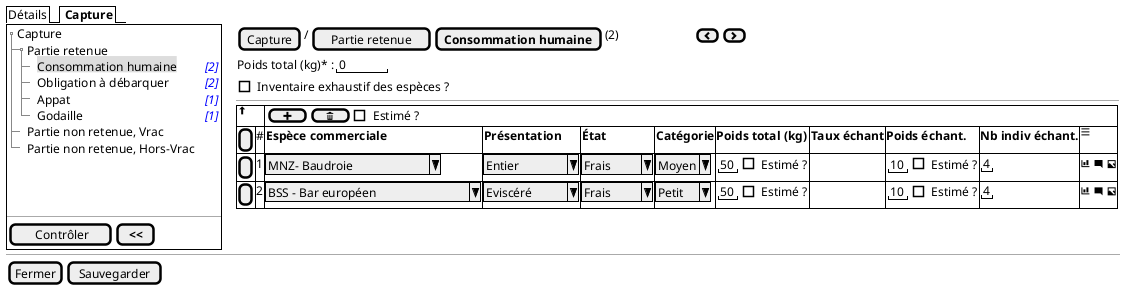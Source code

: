 @startsalt
{
  {/ Détails | <b> Capture }
  {+
   {T
       + Capture
       ++ Partie retenue
       +++ <back:#DDD>Consommation humaine | <i><color:blue>[2]
       +++ Obligation à débarquer | <i><color:blue>[2]
       +++ Appat | <i><color:blue>[1]
       +++ Godaille | <i><color:blue>[1]
       ++ Partie non retenue, Vrac
       ++ Partie non retenue, Hors-Vrac
   }
    .
    .
    .
   --
   {
      [<&checkmark> Contrôler] | [ <b><< ]
   }
  } | . | {
    { [Capture] | / | [Partie retenue] | [<b>Consommation humaine] | (2) | . | . | . | . | . | . | . | . | . | . | . | . | . | . | { [<&chevron-left>] | [<&chevron-right>] } }

    {Poids total (kg)* : | " 0    " }

    { [ ] Inventaire exhaustif des espèces ? }
    ---
    {#
          <&arrow-thick-top> | *  | {[ <&plus> ] | [ <&trash> ] | [ ] Estimé ? } | * | * | * | * | * | * | * | *
          [ ] | # | <b>Espèce commerciale  | <b>Présentation | <b>État | <b>Catégorie | <b>Poids total (kg)     |  <b>Taux échant  | <b>Poids échant. | <b>Nb indiv échant. | <&menu>
          [ ] | 1 | ^MNZ- Baudroie       ^ | ^ Entier   ^ | ^ Frais ^ | ^Moyen^ | { "50" | [ ] Estimé ? } |  .   |   { "10" | [ ] Estimé ? }          | "4" | <&bar-chart> <&comment-square> <&image>
          [ ] | 2 | ^BSS - Bar européen       ^ | ^ Eviscéré ^ | ^ Frais ^ | ^Petit^ | { "50" | [ ] Estimé ? }  |  .   |   { "10" | [ ] Estimé ? }          | "4" | <&bar-chart> <&comment-square> <&image>
        }
  }

  -- | -- | --
  { [Fermer] | [Sauvegarder] }
}
@endsalt

